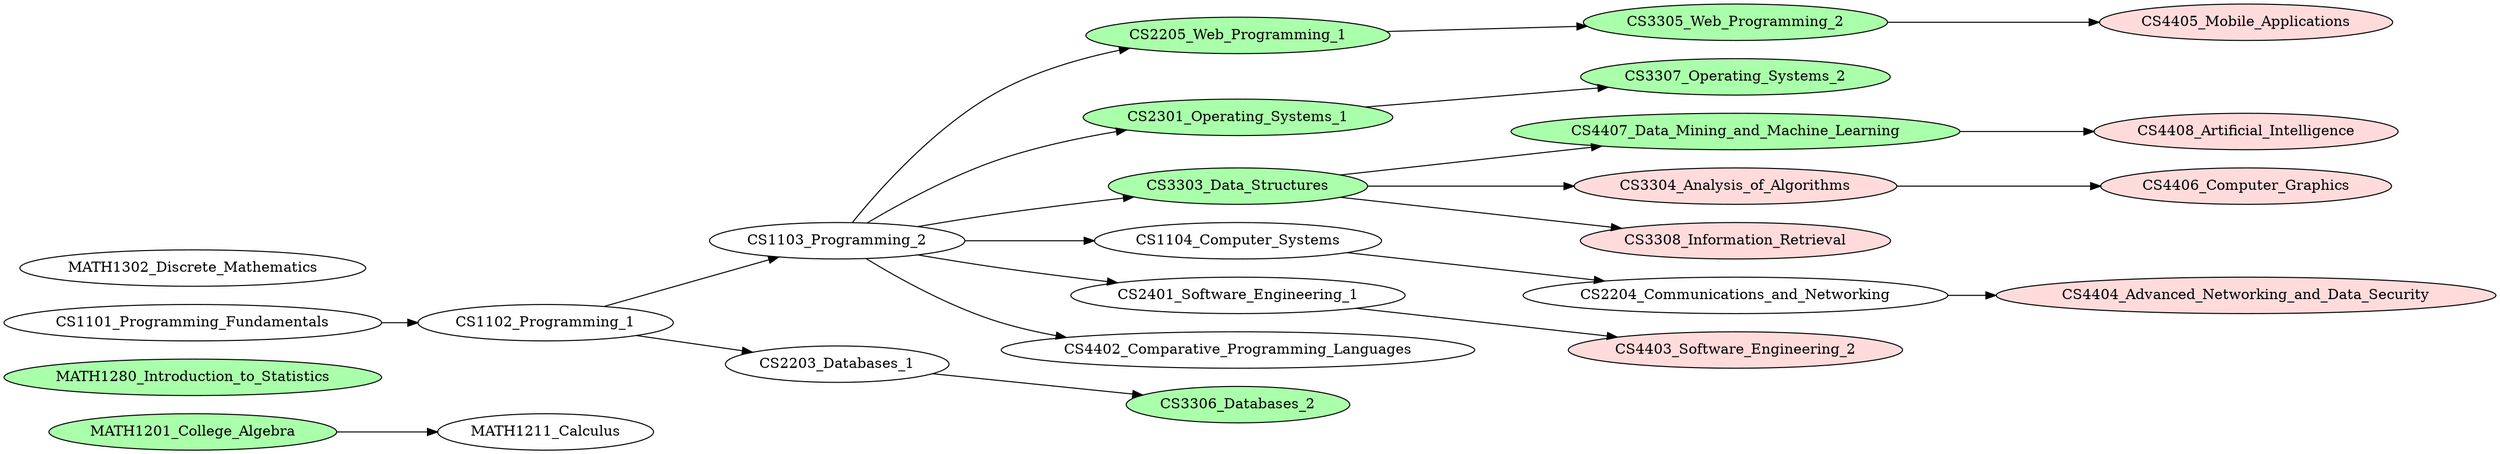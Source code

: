 /*
 * [1]: https://www.uopeople.edu/programs/cs/degrees/computer-science-bachelor-degree-2/curriculum/
 * [2]: https://www.uopeople.edu/programs/cs/degrees/cs-course-catalog/
 *
 * Prerequisite course for CS4407_Data_Mining_and_Machine_Learning is different in above two pages.
 */
digraph {
    graph [rankdir = LR];

    // courses colored green (#aaffaa) are proctored course
    MATH1201_College_Algebra[fillcolor="#aaffaa", style="filled"];
    MATH1280_Introduction_to_Statistics[fillcolor="#aaffaa", style="filled"];
    CS2205_Web_Programming_1[fillcolor="#aaffaa", style="filled"];
    CS3305_Web_Programming_2[fillcolor="#aaffaa", style="filled"];
    CS2301_Operating_Systems_1[fillcolor="#aaffaa", style="filled"];
    CS3303_Data_Structures[fillcolor="#aaffaa", style="filled"];
    CS3306_Databases_2[fillcolor="#aaffaa", style="filled"];
    CS3307_Operating_Systems_2[fillcolor="#aaffaa", style="filled"];
    CS4407_Data_Mining_and_Machine_Learning[fillcolor="#aaffaa", style="filled"];
    MATH1201_College_Algebra[fillcolor="#aaffaa", style="filled"];

    // Courses with no prerequisites
    CS1101_Programming_Fundamentals;
    MATH1201_College_Algebra;
    MATH1280_Introduction_to_Statistics;
    MATH1302_Discrete_Mathematics;

    // Couses that have prerequisites
    CS1101_Programming_Fundamentals -> CS1102_Programming_1;
    CS1102_Programming_1 -> CS1103_Programming_2;
    CS1102_Programming_1 -> CS2203_Databases_1;
    CS1103_Programming_2 -> CS1104_Computer_Systems;
    CS1103_Programming_2 -> CS2205_Web_Programming_1;
    CS1103_Programming_2 -> CS2301_Operating_Systems_1;
    CS1103_Programming_2 -> CS2401_Software_Engineering_1;
    CS1103_Programming_2 -> CS3303_Data_Structures;
    CS1103_Programming_2 -> CS4402_Comparative_Programming_Languages;
    CS1104_Computer_Systems -> CS2204_Communications_and_Networking;
    CS2203_Databases_1 -> CS3306_Databases_2;
    CS2205_Web_Programming_1 -> CS3305_Web_Programming_2;
    CS2301_Operating_Systems_1 -> CS3307_Operating_Systems_2;
    CS3303_Data_Structures -> CS4407_Data_Mining_and_Machine_Learning;
    MATH1201_College_Algebra -> MATH1211_Calculus;

    // elective courses are colored in pink (#FFDBDB). They're shown only in [2]
    CS3304_Analysis_of_Algorithms[fillcolor="#FFDBDB", style="filled"];
    CS3308_Information_Retrieval[fillcolor="#FFDBDB", style="filled"];
    CS4403_Software_Engineering_2[fillcolor="#FFDBDB", style="filled"];
    CS4404_Advanced_Networking_and_Data_Security[fillcolor="#FFDBDB", style="filled"];
    CS4405_Mobile_Applications[fillcolor="#FFDBDB", style="filled"];
    CS4406_Computer_Graphics[fillcolor="#FFDBDB", style="filled"];
    CS4408_Artificial_Intelligence[fillcolor="#FFDBDB", style="filled"];

    CS3303_Data_Structures -> CS3304_Analysis_of_Algorithms;
    CS3303_Data_Structures -> CS3308_Information_Retrieval;
    CS2401_Software_Engineering_1 -> CS4403_Software_Engineering_2;
    CS2204_Communications_and_Networking -> CS4404_Advanced_Networking_and_Data_Security;
    CS3305_Web_Programming_2 -> CS4405_Mobile_Applications;
    CS3304_Analysis_of_Algorithms -> CS4406_Computer_Graphics;
    CS4407_Data_Mining_and_Machine_Learning -> CS4408_Artificial_Intelligence;
}
